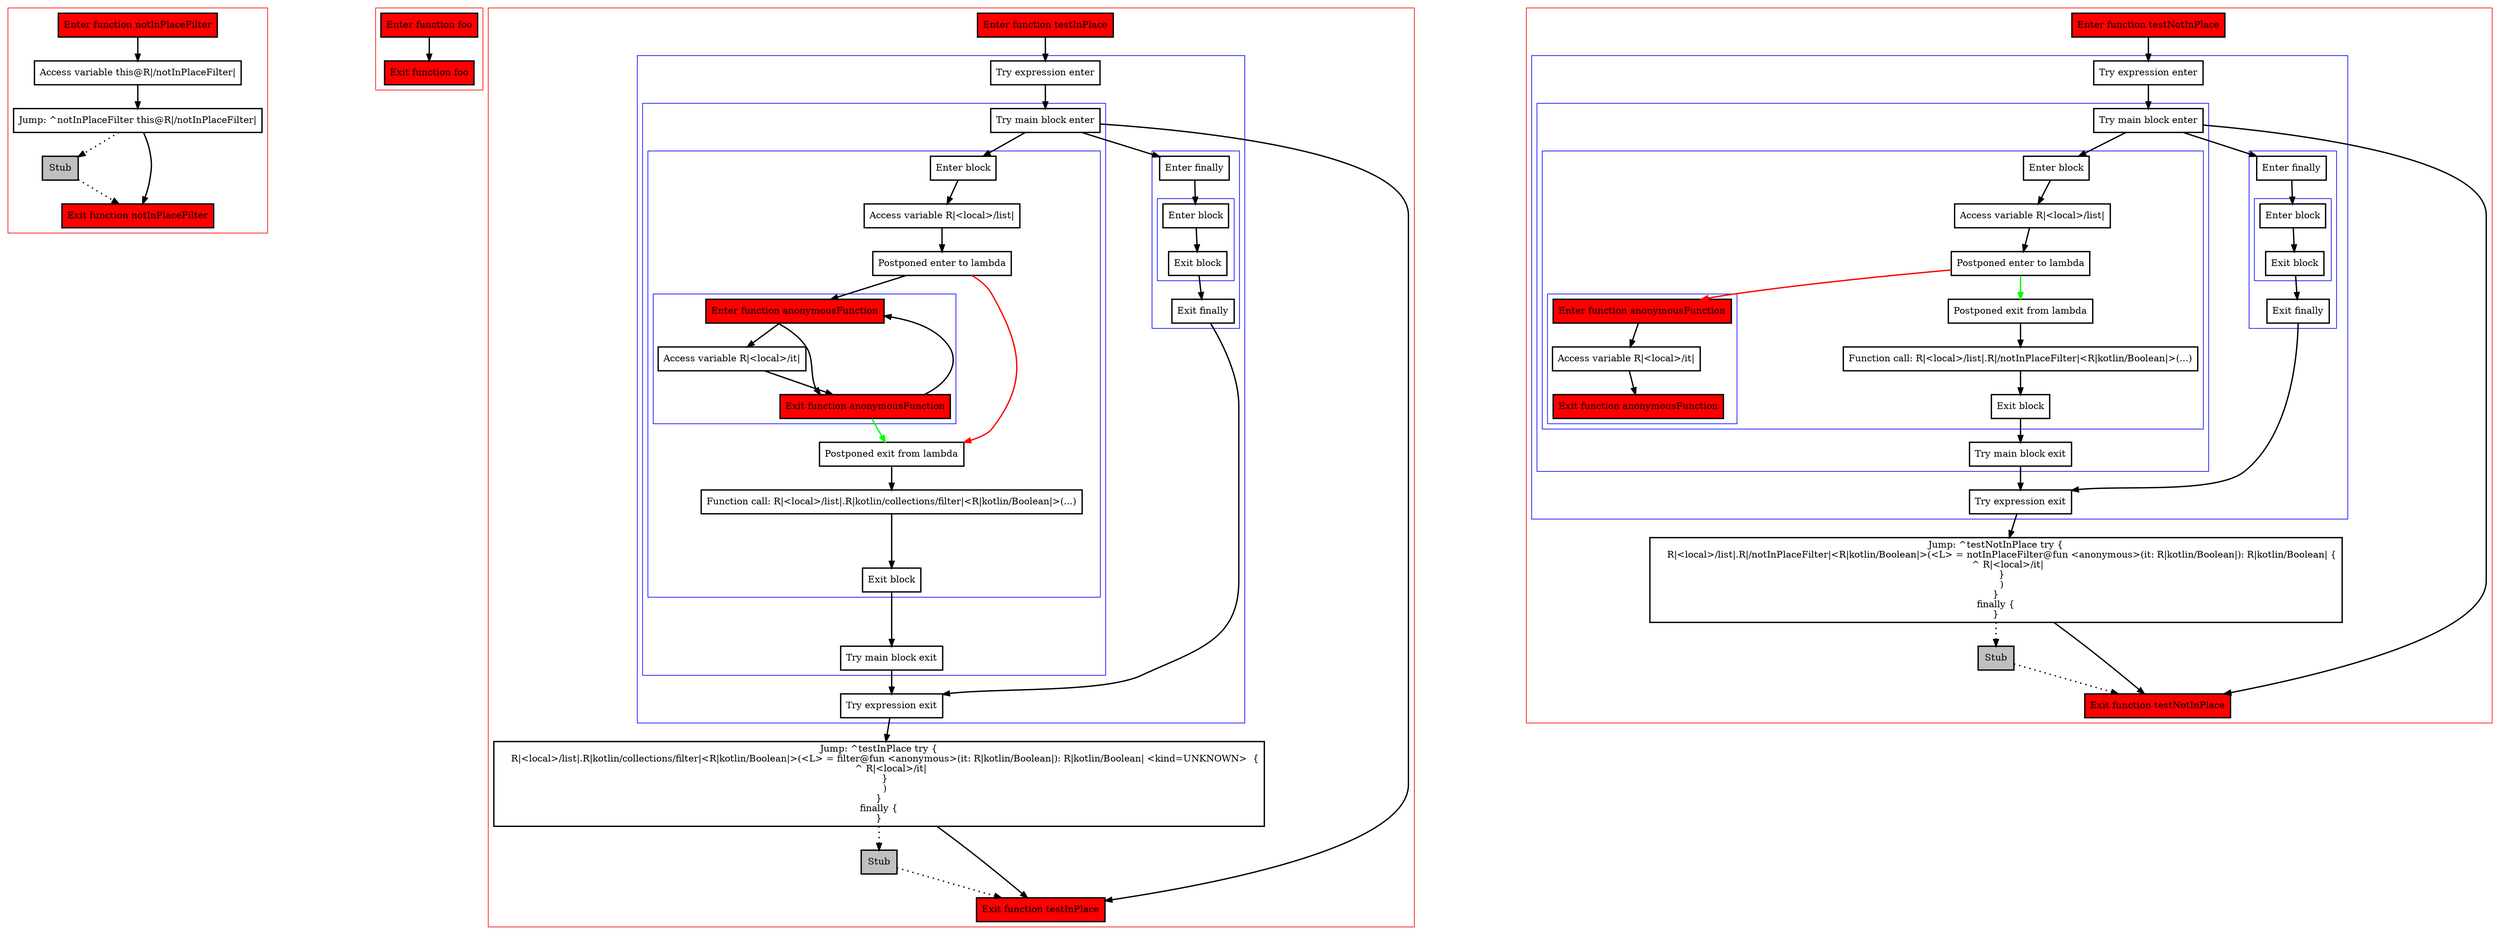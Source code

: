 digraph tryWithLambdaInside_kt {
    graph [nodesep=3]
    node [shape=box penwidth=2]
    edge [penwidth=2]

    subgraph cluster_0 {
        color=red
        0 [label="Enter function notInPlaceFilter" style="filled" fillcolor=red];
        2 [label="Access variable this@R|/notInPlaceFilter|"];
        3 [label="Jump: ^notInPlaceFilter this@R|/notInPlaceFilter|"];
        4 [label="Stub" style="filled" fillcolor=gray];
        1 [label="Exit function notInPlaceFilter" style="filled" fillcolor=red];
    }
    0 -> {2};
    2 -> {3};
    3 -> {1};
    3 -> {4} [style=dotted];
    4 -> {1} [style=dotted];

    subgraph cluster_1 {
        color=red
        5 [label="Enter function foo" style="filled" fillcolor=red];
        6 [label="Exit function foo" style="filled" fillcolor=red];
    }
    5 -> {6};

    subgraph cluster_2 {
        color=red
        7 [label="Enter function testInPlace" style="filled" fillcolor=red];
        subgraph cluster_3 {
            color=blue
            9 [label="Try expression enter"];
            subgraph cluster_4 {
                color=blue
                11 [label="Try main block enter"];
                subgraph cluster_5 {
                    color=blue
                    13 [label="Enter block"];
                    14 [label="Access variable R|<local>/list|"];
                    15 [label="Postponed enter to lambda"];
                    subgraph cluster_6 {
                        color=blue
                        25 [label="Enter function anonymousFunction" style="filled" fillcolor=red];
                        27 [label="Access variable R|<local>/it|"];
                        26 [label="Exit function anonymousFunction" style="filled" fillcolor=red];
                    }
                    16 [label="Postponed exit from lambda"];
                    17 [label="Function call: R|<local>/list|.R|kotlin/collections/filter|<R|kotlin/Boolean|>(...)"];
                    18 [label="Exit block"];
                }
                19 [label="Try main block exit"];
            }
            subgraph cluster_7 {
                color=blue
                12 [label="Enter finally"];
                subgraph cluster_8 {
                    color=blue
                    20 [label="Enter block"];
                    21 [label="Exit block"];
                }
                22 [label="Exit finally"];
            }
            10 [label="Try expression exit"];
        }
        23 [label="Jump: ^testInPlace try {
    R|<local>/list|.R|kotlin/collections/filter|<R|kotlin/Boolean|>(<L> = filter@fun <anonymous>(it: R|kotlin/Boolean|): R|kotlin/Boolean| <kind=UNKNOWN>  {
        ^ R|<local>/it|
    }
    )
}
finally {
}
"];
        24 [label="Stub" style="filled" fillcolor=gray];
        8 [label="Exit function testInPlace" style="filled" fillcolor=red];
    }
    7 -> {9};
    9 -> {11};
    10 -> {23};
    11 -> {8 12 13};
    12 -> {20};
    13 -> {14};
    14 -> {15};
    15 -> {25};
    15 -> {16} [color=red];
    16 -> {17};
    17 -> {18};
    18 -> {19};
    19 -> {10};
    20 -> {21};
    21 -> {22};
    22 -> {10};
    23 -> {8};
    23 -> {24} [style=dotted];
    24 -> {8} [style=dotted];
    25 -> {26 27};
    26 -> {25};
    26 -> {16} [color=green];
    27 -> {26};

    subgraph cluster_9 {
        color=red
        28 [label="Enter function testNotInPlace" style="filled" fillcolor=red];
        subgraph cluster_10 {
            color=blue
            30 [label="Try expression enter"];
            subgraph cluster_11 {
                color=blue
                32 [label="Try main block enter"];
                subgraph cluster_12 {
                    color=blue
                    34 [label="Enter block"];
                    35 [label="Access variable R|<local>/list|"];
                    36 [label="Postponed enter to lambda"];
                    subgraph cluster_13 {
                        color=blue
                        46 [label="Enter function anonymousFunction" style="filled" fillcolor=red];
                        48 [label="Access variable R|<local>/it|"];
                        47 [label="Exit function anonymousFunction" style="filled" fillcolor=red];
                    }
                    37 [label="Postponed exit from lambda"];
                    38 [label="Function call: R|<local>/list|.R|/notInPlaceFilter|<R|kotlin/Boolean|>(...)"];
                    39 [label="Exit block"];
                }
                40 [label="Try main block exit"];
            }
            subgraph cluster_14 {
                color=blue
                33 [label="Enter finally"];
                subgraph cluster_15 {
                    color=blue
                    41 [label="Enter block"];
                    42 [label="Exit block"];
                }
                43 [label="Exit finally"];
            }
            31 [label="Try expression exit"];
        }
        44 [label="Jump: ^testNotInPlace try {
    R|<local>/list|.R|/notInPlaceFilter|<R|kotlin/Boolean|>(<L> = notInPlaceFilter@fun <anonymous>(it: R|kotlin/Boolean|): R|kotlin/Boolean| {
        ^ R|<local>/it|
    }
    )
}
finally {
}
"];
        45 [label="Stub" style="filled" fillcolor=gray];
        29 [label="Exit function testNotInPlace" style="filled" fillcolor=red];
    }
    28 -> {30};
    30 -> {32};
    31 -> {44};
    32 -> {29 33 34};
    33 -> {41};
    34 -> {35};
    35 -> {36};
    36 -> {37} [color=green];
    36 -> {46} [color=red];
    37 -> {38};
    38 -> {39};
    39 -> {40};
    40 -> {31};
    41 -> {42};
    42 -> {43};
    43 -> {31};
    44 -> {29};
    44 -> {45} [style=dotted];
    45 -> {29} [style=dotted];
    46 -> {48};
    48 -> {47};

}
